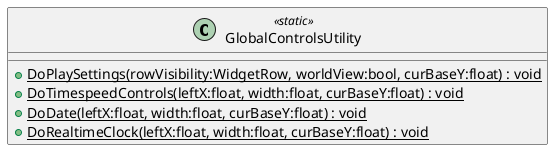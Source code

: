@startuml
class GlobalControlsUtility <<static>> {
    + {static} DoPlaySettings(rowVisibility:WidgetRow, worldView:bool, curBaseY:float) : void
    + {static} DoTimespeedControls(leftX:float, width:float, curBaseY:float) : void
    + {static} DoDate(leftX:float, width:float, curBaseY:float) : void
    + {static} DoRealtimeClock(leftX:float, width:float, curBaseY:float) : void
}
@enduml
